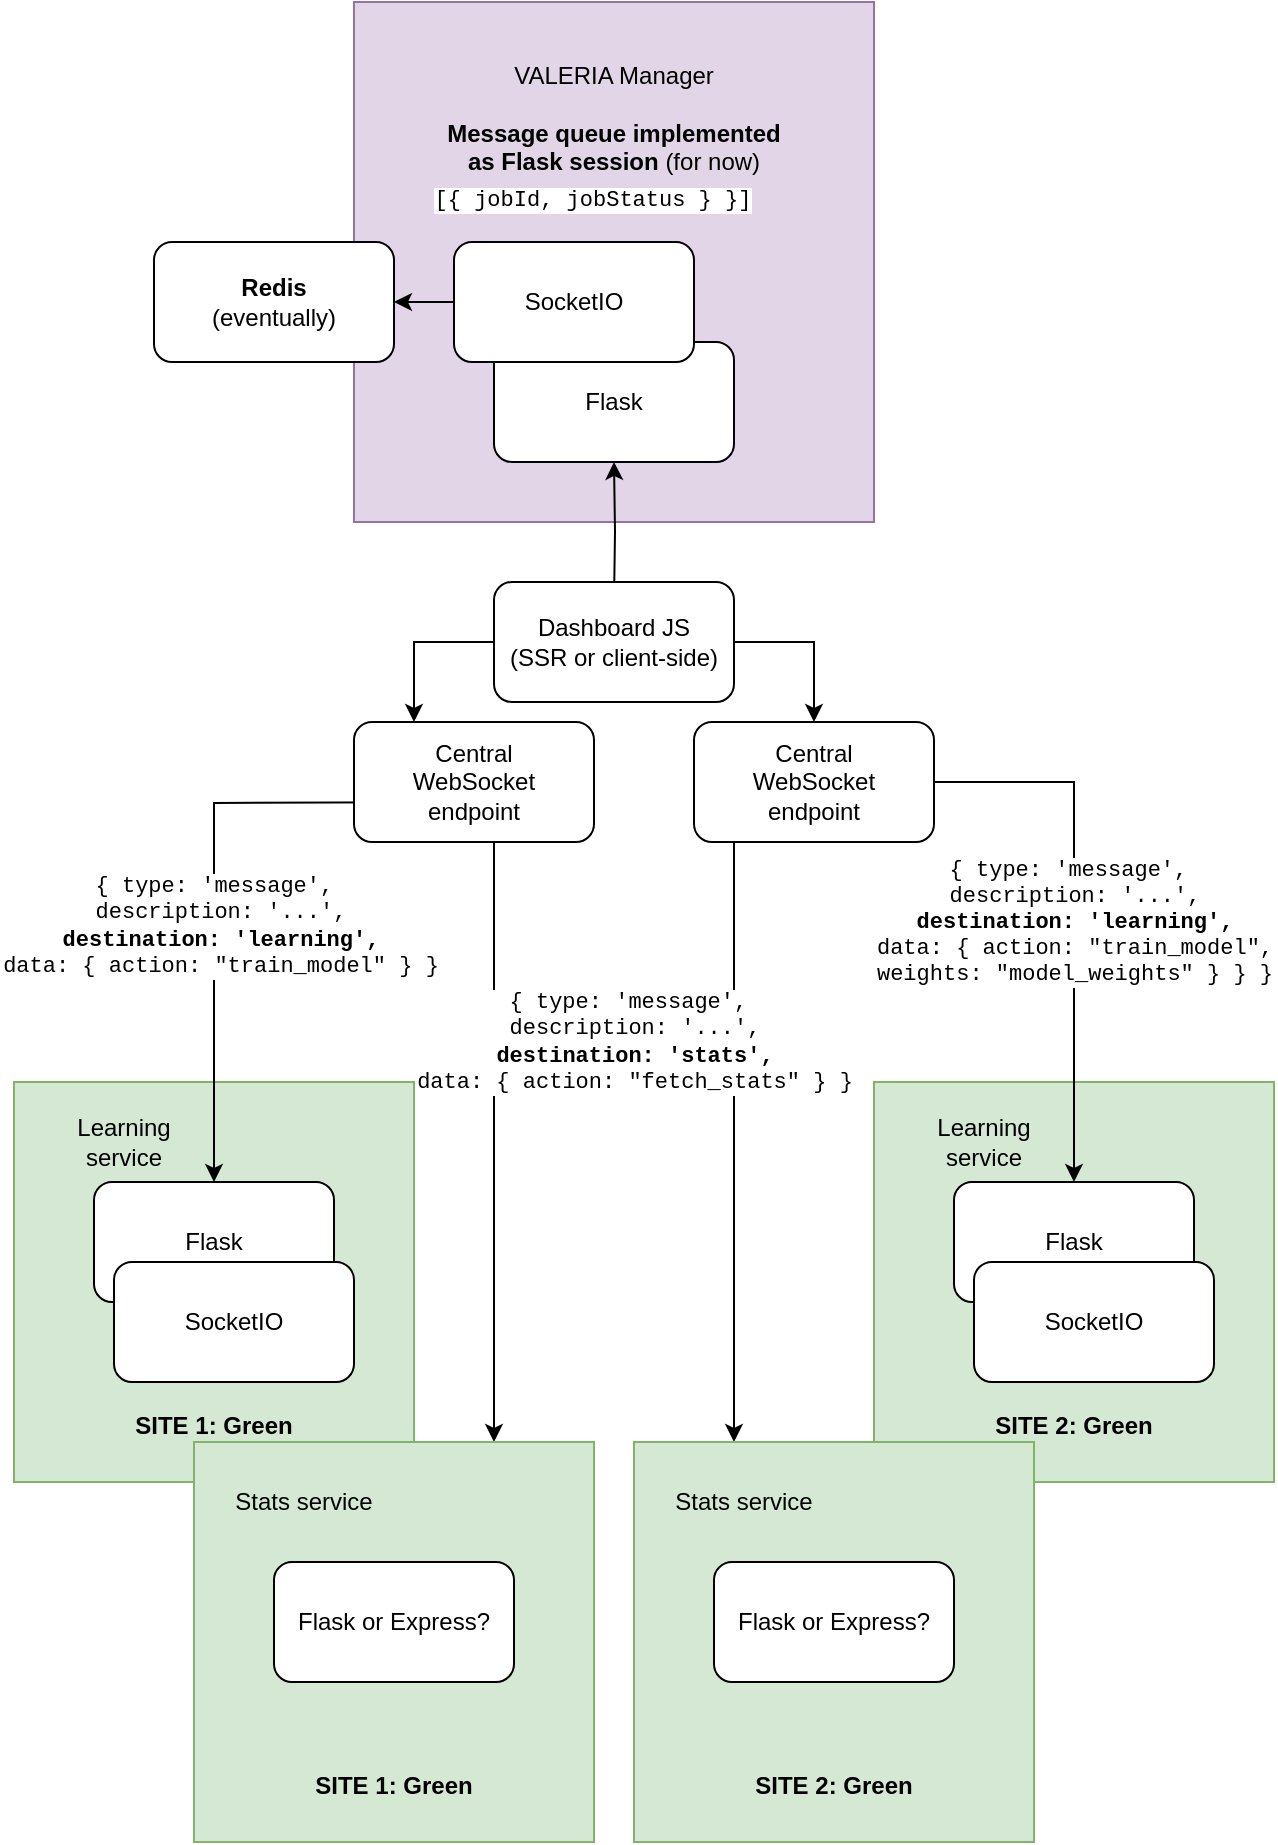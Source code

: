 <mxfile version="13.9.2" type="github">
  <diagram id="-bUbj239cM9kmHIun1qE" name="Page-1">
    <mxGraphModel dx="1151" dy="1163" grid="1" gridSize="10" guides="1" tooltips="1" connect="1" arrows="1" fold="1" page="1" pageScale="1" pageWidth="2500" pageHeight="2600" math="0" shadow="0">
      <root>
        <mxCell id="0" />
        <mxCell id="1" parent="0" />
        <mxCell id="OUhTBIhkD1Vwn9y0nwfR-17" value="&lt;span&gt;&lt;b&gt;&lt;br&gt;&lt;br&gt;&lt;br&gt;&lt;br&gt;&lt;br&gt;&lt;br&gt;&lt;br&gt;&lt;br&gt;&lt;br&gt;&lt;br&gt;SITE 2: Green&lt;/b&gt;&lt;/span&gt;" style="whiteSpace=wrap;html=1;aspect=fixed;fillColor=#d5e8d4;strokeColor=#82b366;" parent="1" vertex="1">
          <mxGeometry x="550" y="680" width="200" height="200" as="geometry" />
        </mxCell>
        <mxCell id="OUhTBIhkD1Vwn9y0nwfR-15" value="VALERIA Manager&lt;br&gt;&lt;br&gt;&lt;b&gt;Message queue implemented&lt;br&gt;as Flask session &lt;/b&gt;(for now)&lt;br&gt;&lt;br&gt;&lt;br&gt;&lt;br&gt;&lt;br&gt;&lt;br&gt;&lt;br&gt;&lt;br&gt;&lt;br&gt;&lt;br&gt;&lt;br&gt;" style="whiteSpace=wrap;html=1;aspect=fixed;fillColor=#e1d5e7;strokeColor=#9673a6;" parent="1" vertex="1">
          <mxGeometry x="290" y="140" width="260" height="260" as="geometry" />
        </mxCell>
        <mxCell id="OUhTBIhkD1Vwn9y0nwfR-14" value="&lt;b&gt;&lt;br&gt;&lt;br&gt;&lt;br&gt;&lt;br&gt;&lt;br&gt;&lt;br&gt;&lt;br&gt;&lt;br&gt;&lt;br&gt;&lt;br&gt;SITE 1: Green&lt;/b&gt;" style="whiteSpace=wrap;html=1;aspect=fixed;fillColor=#d5e8d4;strokeColor=#82b366;" parent="1" vertex="1">
          <mxGeometry x="120" y="680" width="200" height="200" as="geometry" />
        </mxCell>
        <mxCell id="OUhTBIhkD1Vwn9y0nwfR-1" value="Flask" style="rounded=1;whiteSpace=wrap;html=1;" parent="1" vertex="1">
          <mxGeometry x="360" y="310" width="120" height="60" as="geometry" />
        </mxCell>
        <mxCell id="OUhTBIhkD1Vwn9y0nwfR-52" style="edgeStyle=orthogonalEdgeStyle;rounded=0;orthogonalLoop=1;jettySize=auto;html=1;exitX=0;exitY=0.5;exitDx=0;exitDy=0;entryX=1;entryY=0.5;entryDx=0;entryDy=0;fontFamily=Courier New;" parent="1" source="OUhTBIhkD1Vwn9y0nwfR-3" target="OUhTBIhkD1Vwn9y0nwfR-48" edge="1">
          <mxGeometry relative="1" as="geometry" />
        </mxCell>
        <mxCell id="OUhTBIhkD1Vwn9y0nwfR-3" value="SocketIO" style="rounded=1;whiteSpace=wrap;html=1;" parent="1" vertex="1">
          <mxGeometry x="340" y="260" width="120" height="60" as="geometry" />
        </mxCell>
        <mxCell id="OUhTBIhkD1Vwn9y0nwfR-6" value="Flask" style="rounded=1;whiteSpace=wrap;html=1;" parent="1" vertex="1">
          <mxGeometry x="160" y="730" width="120" height="60" as="geometry" />
        </mxCell>
        <mxCell id="OUhTBIhkD1Vwn9y0nwfR-5" value="SocketIO" style="rounded=1;whiteSpace=wrap;html=1;" parent="1" vertex="1">
          <mxGeometry x="170" y="770" width="120" height="60" as="geometry" />
        </mxCell>
        <mxCell id="OUhTBIhkD1Vwn9y0nwfR-7" value="Flask" style="rounded=1;whiteSpace=wrap;html=1;" parent="1" vertex="1">
          <mxGeometry x="590" y="730" width="120" height="60" as="geometry" />
        </mxCell>
        <mxCell id="OUhTBIhkD1Vwn9y0nwfR-8" value="SocketIO" style="rounded=1;whiteSpace=wrap;html=1;" parent="1" vertex="1">
          <mxGeometry x="600" y="770" width="120" height="60" as="geometry" />
        </mxCell>
        <mxCell id="OUhTBIhkD1Vwn9y0nwfR-10" style="edgeStyle=orthogonalEdgeStyle;rounded=0;orthogonalLoop=1;jettySize=auto;html=1;exitX=0;exitY=0.5;exitDx=0;exitDy=0;" parent="1" target="OUhTBIhkD1Vwn9y0nwfR-6" edge="1">
          <mxGeometry relative="1" as="geometry">
            <mxPoint x="360" y="540" as="sourcePoint" />
          </mxGeometry>
        </mxCell>
        <mxCell id="OUhTBIhkD1Vwn9y0nwfR-36" value="{ type: &#39;message&#39;,&amp;nbsp;&lt;br&gt;description: &#39;...&#39;,&lt;br&gt;&lt;b&gt;destination: &#39;learning&#39;,&lt;/b&gt;&lt;br&gt;data: { action: &quot;train_model&quot; } }" style="edgeLabel;html=1;align=center;verticalAlign=middle;resizable=0;points=[];fontFamily=Courier New;" parent="OUhTBIhkD1Vwn9y0nwfR-10" vertex="1" connectable="0">
          <mxGeometry x="-0.164" y="61" relative="1" as="geometry">
            <mxPoint as="offset" />
          </mxGeometry>
        </mxCell>
        <mxCell id="OUhTBIhkD1Vwn9y0nwfR-12" style="edgeStyle=orthogonalEdgeStyle;rounded=0;orthogonalLoop=1;jettySize=auto;html=1;exitX=1;exitY=0.5;exitDx=0;exitDy=0;" parent="1" source="NaJi3UD-vS3J3Lx25AtY-4" target="OUhTBIhkD1Vwn9y0nwfR-7" edge="1">
          <mxGeometry relative="1" as="geometry">
            <mxPoint x="480" y="540" as="sourcePoint" />
          </mxGeometry>
        </mxCell>
        <mxCell id="OUhTBIhkD1Vwn9y0nwfR-44" value="Text" style="edgeLabel;html=1;align=center;verticalAlign=middle;resizable=0;points=[];fontFamily=Courier New;" parent="OUhTBIhkD1Vwn9y0nwfR-12" vertex="1" connectable="0">
          <mxGeometry x="-0.061" y="-64" relative="1" as="geometry">
            <mxPoint as="offset" />
          </mxGeometry>
        </mxCell>
        <mxCell id="OUhTBIhkD1Vwn9y0nwfR-28" style="edgeStyle=orthogonalEdgeStyle;rounded=0;orthogonalLoop=1;jettySize=auto;html=1;exitX=0.5;exitY=0;exitDx=0;exitDy=0;" parent="1" target="OUhTBIhkD1Vwn9y0nwfR-1" edge="1">
          <mxGeometry relative="1" as="geometry">
            <mxPoint x="420" y="440" as="sourcePoint" />
          </mxGeometry>
        </mxCell>
        <mxCell id="OUhTBIhkD1Vwn9y0nwfR-39" style="edgeStyle=orthogonalEdgeStyle;rounded=0;orthogonalLoop=1;jettySize=auto;html=1;exitX=0.75;exitY=1;exitDx=0;exitDy=0;entryX=0.75;entryY=0;entryDx=0;entryDy=0;fontFamily=Courier New;" parent="1" source="NaJi3UD-vS3J3Lx25AtY-1" target="OUhTBIhkD1Vwn9y0nwfR-30" edge="1">
          <mxGeometry relative="1" as="geometry">
            <mxPoint x="420" y="570" as="sourcePoint" />
            <Array as="points">
              <mxPoint x="360" y="560" />
            </Array>
          </mxGeometry>
        </mxCell>
        <mxCell id="OUhTBIhkD1Vwn9y0nwfR-40" style="edgeStyle=orthogonalEdgeStyle;rounded=0;orthogonalLoop=1;jettySize=auto;html=1;entryX=0.25;entryY=0;entryDx=0;entryDy=0;fontFamily=Courier New;exitX=0.25;exitY=1;exitDx=0;exitDy=0;" parent="1" source="NaJi3UD-vS3J3Lx25AtY-4" target="OUhTBIhkD1Vwn9y0nwfR-33" edge="1">
          <mxGeometry relative="1" as="geometry">
            <mxPoint x="420" y="610" as="sourcePoint" />
            <Array as="points">
              <mxPoint x="480" y="560" />
            </Array>
          </mxGeometry>
        </mxCell>
        <mxCell id="OUhTBIhkD1Vwn9y0nwfR-41" value="&lt;span style=&quot;color: rgba(0 , 0 , 0 , 0) ; font-family: monospace ; font-size: 0px ; background-color: rgb(248 , 249 , 250)&quot;&gt;%3CmxGraphModel%3E%3Croot%3E%3CmxCell%20id%3D%220%22%2F%3E%3CmxCell%20id%3D%221%22%20parent%3D%220%22%2F%3E%3CmxCell%20id%3D%222%22%20value%3D%22%7B%20type%3A%20&#39;message&#39;%2C%26amp%3Bnbsp%3B%26lt%3Bbr%26gt%3Bdescription%3A%20&#39;...&#39;%2C%26lt%3Bbr%26gt%3Bdestination%3A%20&#39;learning&#39;%2C%26lt%3Bbr%26gt%3Bdata%3A%20%7B%20action%3A%20%26quot%3Btrain_model%26quot%3B%20%7D%20%7D%22%20style%3D%22edgeLabel%3Bhtml%3D1%3Balign%3Dcenter%3BverticalAlign%3Dmiddle%3Bresizable%3D0%3Bpoints%3D%5B%5D%3BfontFamily%3DCourier%20New%3B%22%20vertex%3D%221%22%20connectable%3D%220%22%20parent%3D%221%22%3E%3CmxGeometry%20x%3D%22222%22%20y%3D%22521%22%20as%3D%22geometry%22%2F%3E%3C%2FmxCell%3E%3C%2Froot%3E%3C%2FmxGraphModel%3E&lt;/span&gt;" style="edgeLabel;html=1;align=center;verticalAlign=middle;resizable=0;points=[];fontFamily=Courier New;" parent="OUhTBIhkD1Vwn9y0nwfR-40" vertex="1" connectable="0">
          <mxGeometry x="-0.646" y="-2" relative="1" as="geometry">
            <mxPoint as="offset" />
          </mxGeometry>
        </mxCell>
        <mxCell id="NaJi3UD-vS3J3Lx25AtY-3" style="edgeStyle=orthogonalEdgeStyle;rounded=0;orthogonalLoop=1;jettySize=auto;html=1;exitX=0;exitY=0.5;exitDx=0;exitDy=0;entryX=0.25;entryY=0;entryDx=0;entryDy=0;" edge="1" parent="1" source="OUhTBIhkD1Vwn9y0nwfR-9" target="NaJi3UD-vS3J3Lx25AtY-1">
          <mxGeometry relative="1" as="geometry" />
        </mxCell>
        <mxCell id="NaJi3UD-vS3J3Lx25AtY-5" style="edgeStyle=orthogonalEdgeStyle;rounded=0;orthogonalLoop=1;jettySize=auto;html=1;exitX=1;exitY=0.5;exitDx=0;exitDy=0;entryX=0.5;entryY=0;entryDx=0;entryDy=0;" edge="1" parent="1" source="OUhTBIhkD1Vwn9y0nwfR-9" target="NaJi3UD-vS3J3Lx25AtY-4">
          <mxGeometry relative="1" as="geometry" />
        </mxCell>
        <mxCell id="OUhTBIhkD1Vwn9y0nwfR-9" value="Dashboard JS&lt;br&gt;(SSR or client-side)" style="rounded=1;whiteSpace=wrap;html=1;" parent="1" vertex="1">
          <mxGeometry x="360" y="430" width="120" height="60" as="geometry" />
        </mxCell>
        <mxCell id="OUhTBIhkD1Vwn9y0nwfR-19" value="Learning service" style="text;html=1;strokeColor=none;fillColor=none;align=center;verticalAlign=middle;whiteSpace=wrap;rounded=0;" parent="1" vertex="1">
          <mxGeometry x="130" y="700" width="90" height="20" as="geometry" />
        </mxCell>
        <mxCell id="OUhTBIhkD1Vwn9y0nwfR-20" value="Learning service" style="text;html=1;strokeColor=none;fillColor=none;align=center;verticalAlign=middle;whiteSpace=wrap;rounded=0;" parent="1" vertex="1">
          <mxGeometry x="560" y="700" width="90" height="20" as="geometry" />
        </mxCell>
        <mxCell id="OUhTBIhkD1Vwn9y0nwfR-30" value="&lt;b&gt;&lt;br&gt;&lt;br&gt;&lt;br&gt;&lt;br&gt;&lt;br&gt;&lt;br&gt;&lt;br&gt;&lt;br&gt;&lt;br&gt;&lt;br&gt;SITE 1: Green&lt;/b&gt;" style="whiteSpace=wrap;html=1;aspect=fixed;fillColor=#d5e8d4;strokeColor=#82b366;" parent="1" vertex="1">
          <mxGeometry x="210" y="860" width="200" height="200" as="geometry" />
        </mxCell>
        <mxCell id="OUhTBIhkD1Vwn9y0nwfR-31" value="Flask or Express?" style="rounded=1;whiteSpace=wrap;html=1;" parent="1" vertex="1">
          <mxGeometry x="250" y="920" width="120" height="60" as="geometry" />
        </mxCell>
        <mxCell id="OUhTBIhkD1Vwn9y0nwfR-32" value="Stats service" style="text;html=1;strokeColor=none;fillColor=none;align=center;verticalAlign=middle;whiteSpace=wrap;rounded=0;" parent="1" vertex="1">
          <mxGeometry x="220" y="880" width="90" height="20" as="geometry" />
        </mxCell>
        <mxCell id="OUhTBIhkD1Vwn9y0nwfR-33" value="&lt;b&gt;&lt;br&gt;&lt;br&gt;&lt;br&gt;&lt;br&gt;&lt;br&gt;&lt;br&gt;&lt;br&gt;&lt;br&gt;&lt;br&gt;&lt;br&gt;SITE 2: Green&lt;/b&gt;" style="whiteSpace=wrap;html=1;aspect=fixed;fillColor=#d5e8d4;strokeColor=#82b366;" parent="1" vertex="1">
          <mxGeometry x="430" y="860" width="200" height="200" as="geometry" />
        </mxCell>
        <mxCell id="OUhTBIhkD1Vwn9y0nwfR-34" value="Flask or Express?" style="rounded=1;whiteSpace=wrap;html=1;" parent="1" vertex="1">
          <mxGeometry x="470" y="920" width="120" height="60" as="geometry" />
        </mxCell>
        <mxCell id="OUhTBIhkD1Vwn9y0nwfR-35" value="Stats service" style="text;html=1;strokeColor=none;fillColor=none;align=center;verticalAlign=middle;whiteSpace=wrap;rounded=0;" parent="1" vertex="1">
          <mxGeometry x="440" y="880" width="90" height="20" as="geometry" />
        </mxCell>
        <mxCell id="OUhTBIhkD1Vwn9y0nwfR-42" value="{ type: &#39;message&#39;,&amp;nbsp;&lt;br&gt;description: &#39;...&#39;,&lt;br&gt;&lt;b&gt;destination: &#39;stats&#39;,&lt;/b&gt;&lt;br&gt;data: { action: &quot;fetch_stats&quot; } }" style="edgeLabel;html=1;align=center;verticalAlign=middle;resizable=0;points=[];fontFamily=Courier New;" parent="1" vertex="1" connectable="0">
          <mxGeometry x="430" y="660" as="geometry" />
        </mxCell>
        <mxCell id="OUhTBIhkD1Vwn9y0nwfR-45" value="{ type: &#39;message&#39;,&amp;nbsp;&lt;br&gt;description: &#39;...&#39;,&lt;br&gt;&lt;b&gt;destination: &#39;learning&#39;,&lt;/b&gt;&lt;br&gt;data: { action: &quot;train_model&quot;, &lt;br&gt;weights: &quot;model_weights&quot; } } }" style="edgeLabel;html=1;align=center;verticalAlign=middle;resizable=0;points=[];fontFamily=Courier New;" parent="1" vertex="1" connectable="0">
          <mxGeometry x="650" y="600" as="geometry" />
        </mxCell>
        <mxCell id="OUhTBIhkD1Vwn9y0nwfR-46" value="[{ jobId, jobStatus } }]" style="edgeLabel;html=1;align=center;verticalAlign=middle;resizable=0;points=[];fontFamily=Courier New;" parent="1" vertex="1" connectable="0">
          <mxGeometry x="485" y="210" as="geometry">
            <mxPoint x="-76" y="29" as="offset" />
          </mxGeometry>
        </mxCell>
        <mxCell id="OUhTBIhkD1Vwn9y0nwfR-48" value="&lt;b&gt;Redis&lt;/b&gt;&lt;br&gt;(eventually)" style="rounded=1;whiteSpace=wrap;html=1;" parent="1" vertex="1">
          <mxGeometry x="190" y="260" width="120" height="60" as="geometry" />
        </mxCell>
        <mxCell id="NaJi3UD-vS3J3Lx25AtY-1" value="Central &lt;br&gt;WebSocket&lt;br&gt;endpoint" style="rounded=1;whiteSpace=wrap;html=1;" vertex="1" parent="1">
          <mxGeometry x="290" y="500" width="120" height="60" as="geometry" />
        </mxCell>
        <mxCell id="NaJi3UD-vS3J3Lx25AtY-4" value="Central &lt;br&gt;WebSocket&lt;br&gt;endpoint" style="rounded=1;whiteSpace=wrap;html=1;" vertex="1" parent="1">
          <mxGeometry x="460" y="500" width="120" height="60" as="geometry" />
        </mxCell>
      </root>
    </mxGraphModel>
  </diagram>
</mxfile>
